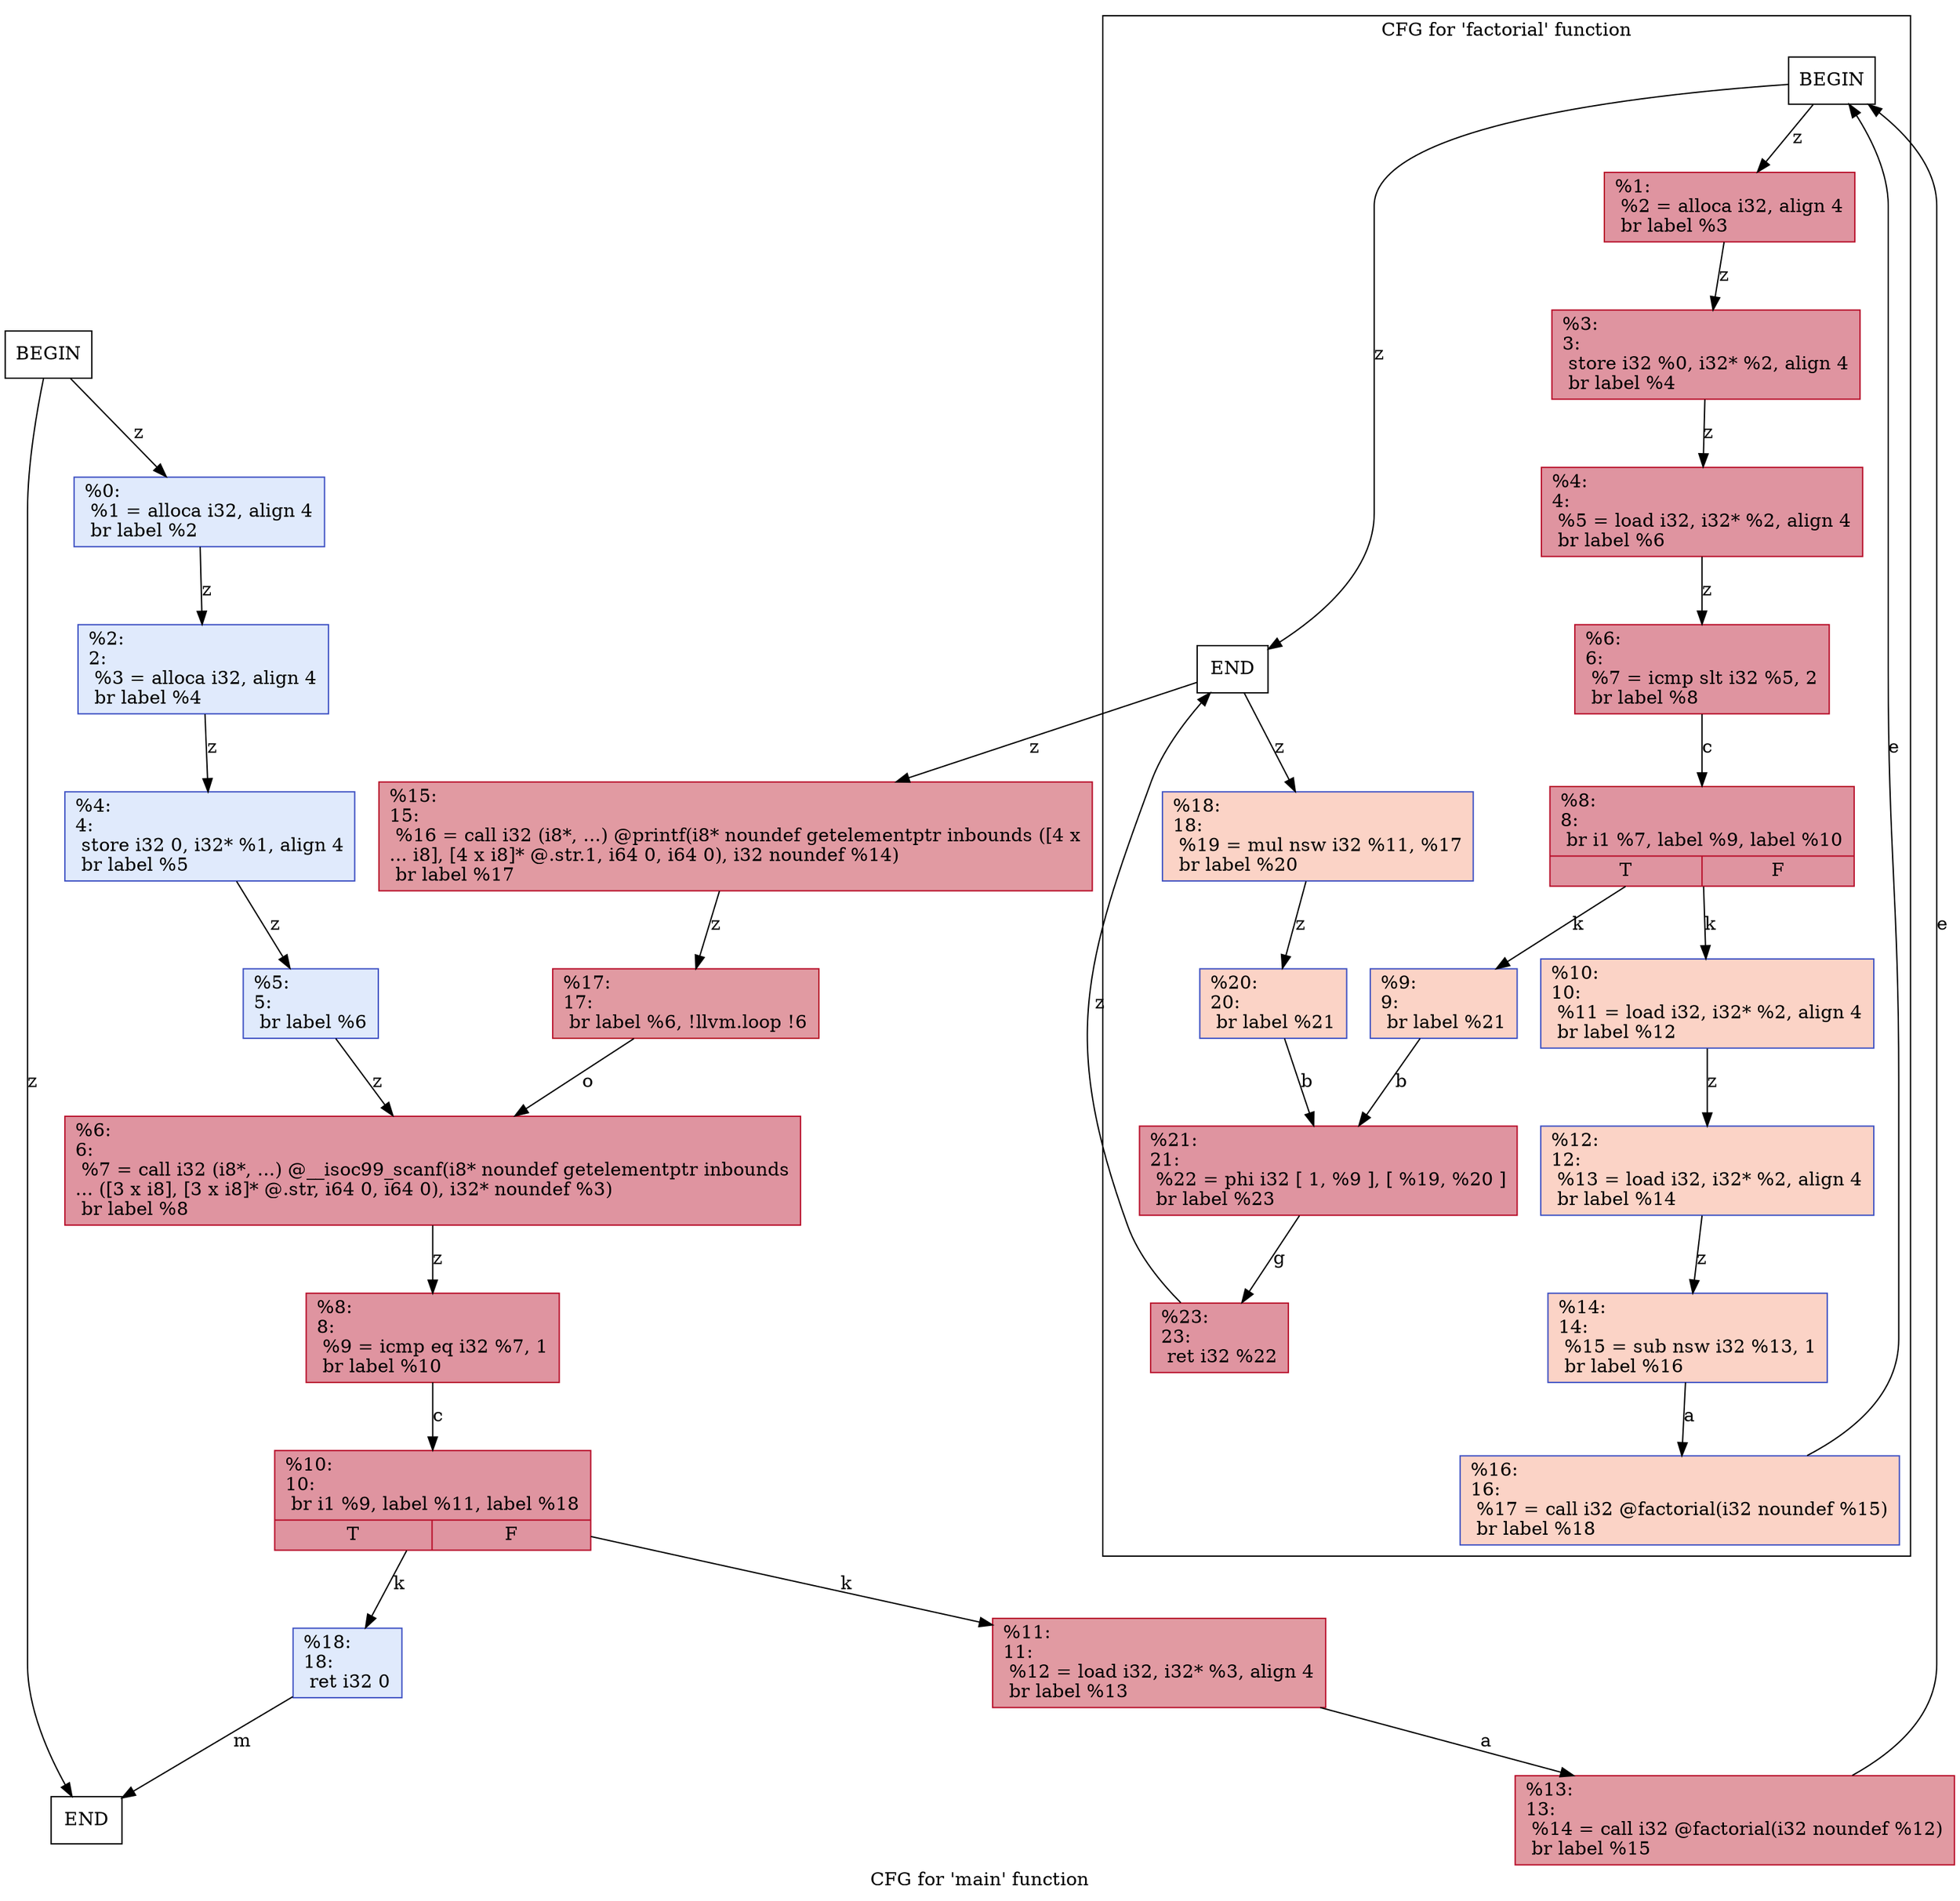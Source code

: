 digraph "CFG for 'main' function" {
	label="CFG for 'main' function";

	Nodebeginmain [shape=record, label="BEGIN"];
	Nodebeginmain -> Node0x22b38b0 [label="z"];
	Node0x22b38b0 [shape=record,color="#3d50c3ff", style=filled, fillcolor="#b9d0f970",label="{%0:\l  %1 = alloca i32, align 4\l  br label %2\l}"];
	Node0x22b38b0 -> Node0x22b4010 [label="z"];
	Node0x22b4010 [shape=record,color="#3d50c3ff", style=filled, fillcolor="#b9d0f970",label="{%2:\l2:                                                \l  %3 = alloca i32, align 4\l  br label %4\l}"];
	Node0x22b4010 -> Node0x22b4170 [label="z"];
	Node0x22b4170 [shape=record,color="#3d50c3ff", style=filled, fillcolor="#b9d0f970",label="{%4:\l4:                                                \l  store i32 0, i32* %1, align 4\l  br label %5\l}"];
	Node0x22b4170 -> Node0x22b4280 [label="z"];
	Node0x22b4280 [shape=record,color="#3d50c3ff", style=filled, fillcolor="#b9d0f970",label="{%5:\l5:                                                \l  br label %6\l}"];
	Node0x22b4280 -> Node0x22b4340 [label="z"];
	Node0x22b4340 [shape=record,color="#b70d28ff", style=filled, fillcolor="#b70d2870",label="{%6:\l6:                                                \l  %7 = call i32 (i8*, ...) @__isoc99_scanf(i8* noundef getelementptr inbounds\l... ([3 x i8], [3 x i8]* @.str, i64 0, i64 0), i32* noundef %3)\l  br label %8\l}"];
	Node0x22b4340 -> Node0x22b47e0 [label="z"];
	Node0x22b47e0 [shape=record,color="#b70d28ff", style=filled, fillcolor="#b70d2870",label="{%8:\l8:                                                \l  %9 = icmp eq i32 %7, 1\l  br label %10\l}"];
	Node0x22b47e0 -> Node0x22b4230 [label="c"];
	Node0x22b4230 [shape=record,color="#b70d28ff", style=filled, fillcolor="#b70d2870",label="{%10:\l10:                                               \l  br i1 %9, label %11, label %18\l|{<s0>T|<s1>F}}"];
	Node0x22b4230 -> Node0x22b4950 [label="k"];
	Node0x22b4230 -> Node0x22b49a0 [label="k"];
	Node0x22b4950 [shape=record,color="#b70d28ff", style=filled, fillcolor="#bb1b2c70",label="{%11:\l11:                                               \l  %12 = load i32, i32* %3, align 4\l  br label %13\l}"];
	Node0x22b4950 -> Node0x22b4b50 [label="a"];
	Node0x22b4b50 [shape=record,color="#b70d28ff", style=filled, fillcolor="#bb1b2c70",label="{%13:\l13:                                               \l  %14 = call i32 @factorial(i32 noundef %12)\l  br label %15\l}"];
	Node0x22b4b50 -> Nodebeginfactorial [label="e"];
	Nodeendfactorial -> Node0x22b4d90 [label="z"];
	Node0x22b4d90 [shape=record,color="#b70d28ff", style=filled, fillcolor="#bb1b2c70",label="{%15:\l15:                                               \l  %16 = call i32 (i8*, ...) @printf(i8* noundef getelementptr inbounds ([4 x\l... i8], [4 x i8]* @.str.1, i64 0, i64 0), i32 noundef %14)\l  br label %17\l}"];
	Node0x22b4d90 -> Node0x22b5110 [label="z"];
	Node0x22b5110 [shape=record,color="#b70d28ff", style=filled, fillcolor="#bb1b2c70",label="{%17:\l17:                                               \l  br label %6, !llvm.loop !6\l}"];
	Node0x22b5110 -> Node0x22b4340 [label="o"];
	Node0x22b49a0 [shape=record,color="#3d50c3ff", style=filled, fillcolor="#b9d0f970",label="{%18:\l18:                                               \l  ret i32 0\l}"];
	Node0x22b49a0 -> Nodeendmain [label="m"];
	Nodeendmain [shape=record, label="END"];
	Nodebeginmain -> Nodeendmain [label="z"];
	subgraph cluster_factorial {
		label = "CFG for 'factorial' function";
		graph[style=filled, bgcolor=white];
		Nodebeginfactorial [shape=record, label="BEGIN"];
	
		Nodebeginfactorial -> Node0x22b6030 [label="z"];
		Node0x22b6030 [shape=record,color="#b70d28ff", style=filled, fillcolor="#b70d2870",label="{%1:\l  %2 = alloca i32, align 4\l  br label %3\l}"];
		Node0x22b6030 -> Node0x22b60f0 [label="z"];
		Node0x22b60f0 [shape=record,color="#b70d28ff", style=filled, fillcolor="#b70d2870",label="{%3:\l3:                                                \l  store i32 %0, i32* %2, align 4\l  br label %4\l}"];
		Node0x22b60f0 -> Node0x22b61b0 [label="z"];
		Node0x22b61b0 [shape=record,color="#b70d28ff", style=filled, fillcolor="#b70d2870",label="{%4:\l4:                                                \l  %5 = load i32, i32* %2, align 4\l  br label %6\l}"];
		Node0x22b61b0 -> Node0x22b6330 [label="z"];
		Node0x22b6330 [shape=record,color="#b70d28ff", style=filled, fillcolor="#b70d2870",label="{%6:\l6:                                                \l  %7 = icmp slt i32 %5, 2\l  br label %8\l}"];
		Node0x22b6330 -> Node0x22b6480 [label="c"];
		Node0x22b6480 [shape=record,color="#b70d28ff", style=filled, fillcolor="#b70d2870",label="{%8:\l8:                                                \l  br i1 %7, label %9, label %10\l|{<s0>T|<s1>F}}"];
		Node0x22b6480 -> Node0x22b6270 [label="k"];
		Node0x22b6480 -> Node0x22b65d0 [label="k"];
		Node0x22b6270 [shape=record,color="#3d50c3ff", style=filled, fillcolor="#f59c7d70",label="{%9:\l9:                                                \l  br label %21\l}"];
		Node0x22b6270 -> Node0x22b6710 [label="b"];
		Node0x22b65d0 [shape=record,color="#3d50c3ff", style=filled, fillcolor="#f59c7d70",label="{%10:\l10:                                               \l  %11 = load i32, i32* %2, align 4\l  br label %12\l}"];
		Node0x22b65d0 -> Node0x22b6840 [label="z"];
		Node0x22b6840 [shape=record,color="#3d50c3ff", style=filled, fillcolor="#f59c7d70",label="{%12:\l12:                                               \l  %13 = load i32, i32* %2, align 4\l  br label %14\l}"];
		Node0x22b6840 -> Node0x22b6970 [label="z"];
		Node0x22b6970 [shape=record,color="#3d50c3ff", style=filled, fillcolor="#f59c7d70",label="{%14:\l14:                                               \l  %15 = sub nsw i32 %13, 1\l  br label %16\l}"];
		Node0x22b6970 -> Node0x22b6ac0 [label="a"];
		Node0x22b6ac0 [shape=record,color="#3d50c3ff", style=filled, fillcolor="#f59c7d70",label="{%16:\l16:                                               \l  %17 = call i32 @factorial(i32 noundef %15)\l  br label %18\l}"];
		Node0x22b6ac0 -> Nodebeginfactorial [label="e"];
		Nodeendfactorial -> Node0x22b6c70 [label="z"];
		Node0x22b6c70 [shape=record,color="#3d50c3ff", style=filled, fillcolor="#f59c7d70",label="{%18:\l18:                                               \l  %19 = mul nsw i32 %11, %17\l  br label %20\l}"];
		Node0x22b6c70 -> Node0x22b6d30 [label="z"];
		Node0x22b6d30 [shape=record,color="#3d50c3ff", style=filled, fillcolor="#f59c7d70",label="{%20:\l20:                                               \l  br label %21\l}"];
		Node0x22b6d30 -> Node0x22b6710 [label="b"];
		Node0x22b6710 [shape=record,color="#b70d28ff", style=filled, fillcolor="#b70d2870",label="{%21:\l21:                                               \l  %22 = phi i32 [ 1, %9 ], [ %19, %20 ]\l  br label %23\l}"];
		Node0x22b6710 -> Node0x22b6eb0 [label="g"];
		Node0x22b6eb0 [shape=record,color="#b70d28ff", style=filled, fillcolor="#b70d2870",label="{%23:\l23:                                               \l  ret i32 %22\l}"];
		Node0x22b6eb0 -> Nodeendfactorial [label="z"];
		Nodeendfactorial [shape=record, label="END"];
		Nodebeginfactorial -> Nodeendfactorial [label="z"];
	}
}
